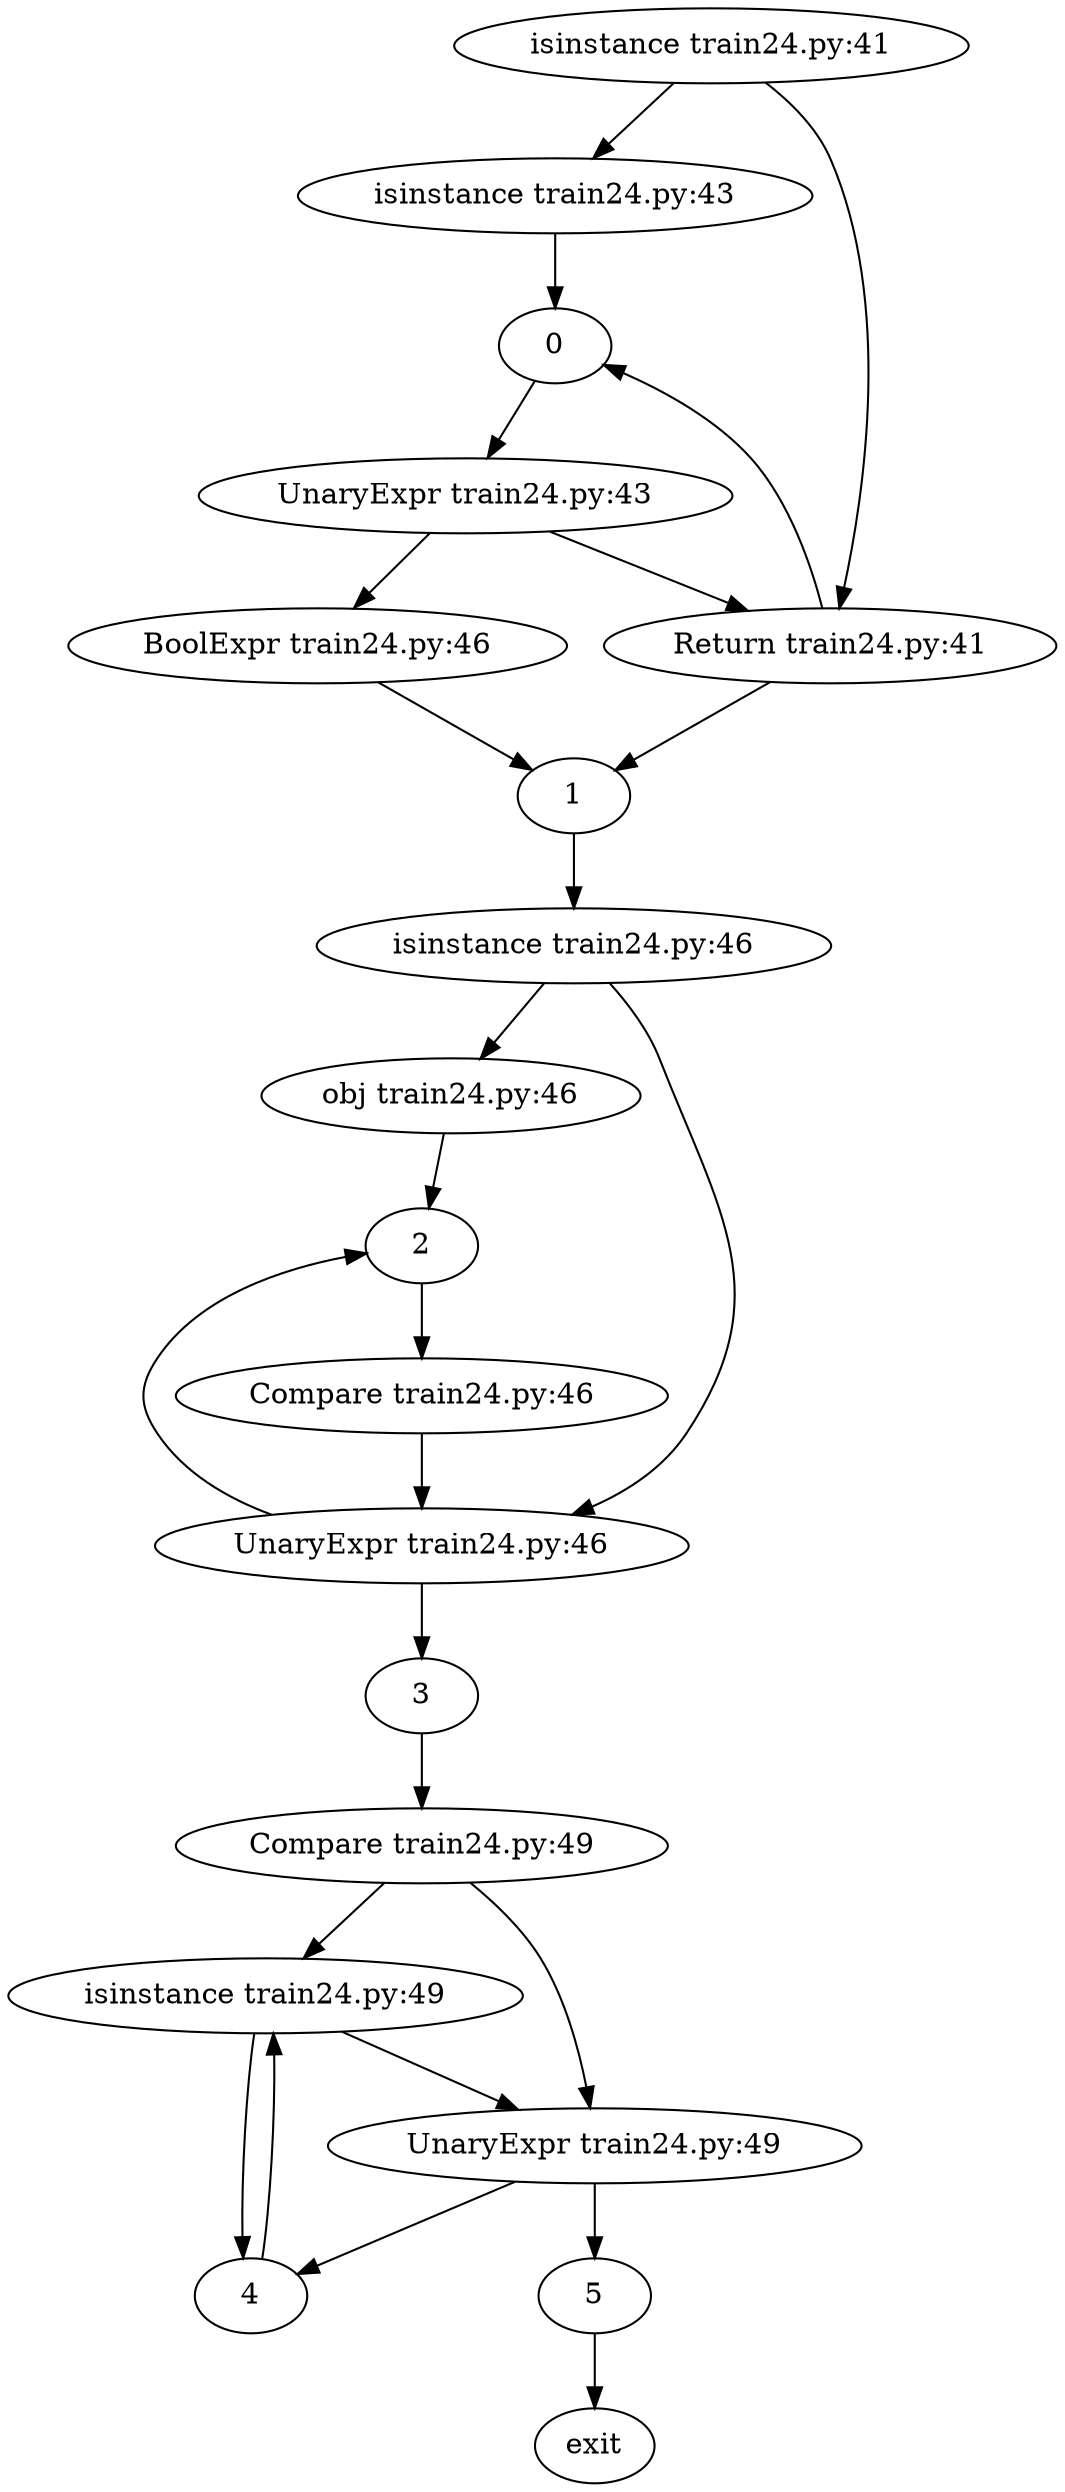 strict digraph {"isinstance train24.py:41" -> "isinstance train24.py:43"
-> "0"
"isinstance train24.py:41" -> "Return train24.py:41"
-> "0"
->
"UnaryExpr train24.py:43" -> "BoolExpr train24.py:46"
-> "1"
"UnaryExpr train24.py:43" -> "Return train24.py:41"
-> "1"
->
"isinstance train24.py:46" -> "obj train24.py:46"
-> "2"
"isinstance train24.py:46" -> "UnaryExpr train24.py:46"
-> "2"
->
"Compare train24.py:46" -> "UnaryExpr train24.py:46"
-> "3"
"Compare train24.py:46" -> "UnaryExpr train24.py:46"
-> "3"
->
"Compare train24.py:49" -> "isinstance train24.py:49"
-> "4"
"Compare train24.py:49" -> "UnaryExpr train24.py:49"
-> "4"
->
"isinstance train24.py:49" -> "UnaryExpr train24.py:49"
-> "5"
"isinstance train24.py:49" -> "UnaryExpr train24.py:49"
-> "5"
->
exit
}